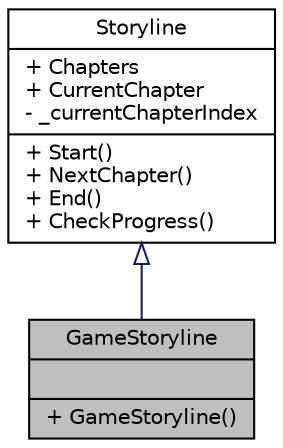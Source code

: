 digraph "GameStoryline"
{
 // INTERACTIVE_SVG=YES
  edge [fontname="Helvetica",fontsize="10",labelfontname="Helvetica",labelfontsize="10"];
  node [fontname="Helvetica",fontsize="10",shape=record];
  Node1 [label="{GameStoryline\n||+ GameStoryline()\l}",height=0.2,width=0.4,color="black", fillcolor="grey75", style="filled" fontcolor="black"];
  Node2 -> Node1 [dir="back",color="midnightblue",fontsize="10",style="solid",arrowtail="onormal",fontname="Helvetica"];
  Node2 [label="{Storyline\n|+ Chapters\l+ CurrentChapter\l- _currentChapterIndex\l|+ Start()\l+ NextChapter()\l+ End()\l+ CheckProgress()\l}",height=0.2,width=0.4,color="black", fillcolor="white", style="filled",URL="$d4/d9c/class_action_rpg_kit_1_1_story_1_1_storyline.xhtml",tooltip="The flow of the story."];
}
